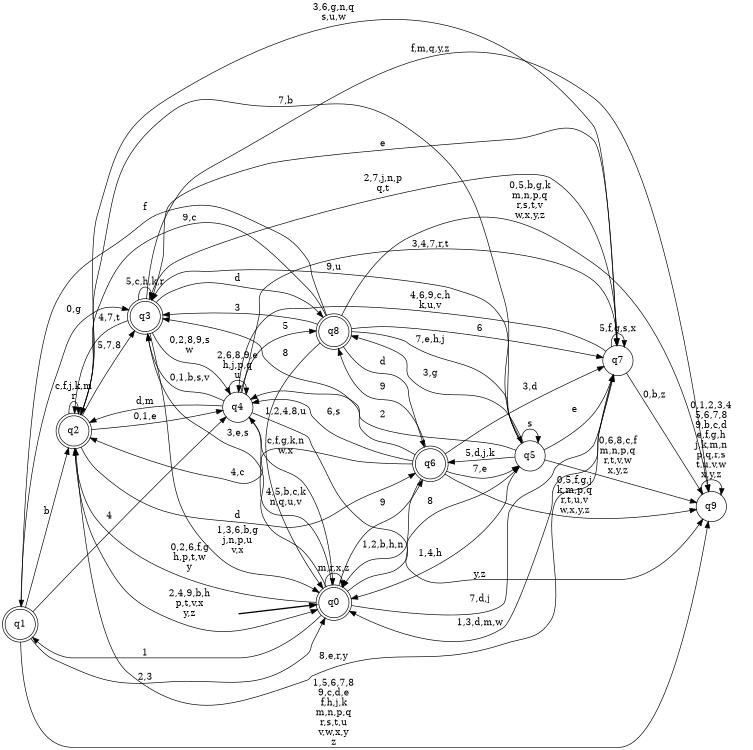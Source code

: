 digraph BlueStar {
__start0 [style = invis, shape = none, label = "", width = 0, height = 0];

rankdir=LR;
size="8,5";

s0 [style="rounded,filled", color="black", fillcolor="white" shape="doublecircle", label="q0"];
s1 [style="rounded,filled", color="black", fillcolor="white" shape="doublecircle", label="q1"];
s2 [style="rounded,filled", color="black", fillcolor="white" shape="doublecircle", label="q2"];
s3 [style="rounded,filled", color="black", fillcolor="white" shape="doublecircle", label="q3"];
s4 [style="filled", color="black", fillcolor="white" shape="circle", label="q4"];
s5 [style="filled", color="black", fillcolor="white" shape="circle", label="q5"];
s6 [style="rounded,filled", color="black", fillcolor="white" shape="doublecircle", label="q6"];
s7 [style="filled", color="black", fillcolor="white" shape="circle", label="q7"];
s8 [style="rounded,filled", color="black", fillcolor="white" shape="doublecircle", label="q8"];
s9 [style="filled", color="black", fillcolor="white" shape="circle", label="q9"];
subgraph cluster_main { 
	graph [pad=".75", ranksep="0.15", nodesep="0.15"];
	 style=invis; 
	__start0 -> s0 [penwidth=2];
}
s0 -> s0 [label="m,r,x,z"];
s0 -> s1 [label="1"];
s0 -> s2 [label="0,2,6,f,g\nh,p,t,w\ny"];
s0 -> s3 [label="3,e,s"];
s0 -> s4 [label="4,5,b,c,k\nn,q,u,v"];
s0 -> s5 [label="8"];
s0 -> s6 [label="9"];
s0 -> s7 [label="7,d,j"];
s1 -> s0 [label="2,3"];
s1 -> s2 [label="b"];
s1 -> s3 [label="0,g"];
s1 -> s4 [label="4"];
s1 -> s9 [label="1,5,6,7,8\n9,c,d,e\nf,h,j,k\nm,n,p,q\nr,s,t,u\nv,w,x,y\nz"];
s2 -> s0 [label="2,4,9,b,h\np,t,v,x\ny,z"];
s2 -> s2 [label="c,f,j,k,m\nr"];
s2 -> s3 [label="5,7,8"];
s2 -> s4 [label="0,1,e"];
s2 -> s6 [label="d"];
s2 -> s7 [label="3,6,g,n,q\ns,u,w"];
s3 -> s0 [label="1,3,6,b,g\nj,n,p,u\nv,x"];
s3 -> s2 [label="4,7,t"];
s3 -> s3 [label="5,c,h,k,r"];
s3 -> s4 [label="0,2,8,9,s\nw"];
s3 -> s7 [label="e"];
s3 -> s8 [label="d"];
s3 -> s9 [label="f,m,q,y,z"];
s4 -> s0 [label="c,f,g,k,n\nw,x"];
s4 -> s2 [label="d,m"];
s4 -> s3 [label="0,1,b,s,v"];
s4 -> s4 [label="2,6,8,9,e\nh,j,p,q\nu"];
s4 -> s7 [label="3,4,7,r,t"];
s4 -> s8 [label="5"];
s4 -> s9 [label="y,z"];
s5 -> s0 [label="1,4,h"];
s5 -> s2 [label="7,b"];
s5 -> s3 [label="9,u"];
s5 -> s4 [label="2"];
s5 -> s5 [label="s"];
s5 -> s6 [label="5,d,j,k"];
s5 -> s7 [label="e"];
s5 -> s8 [label="3,g"];
s5 -> s9 [label="0,6,8,c,f\nm,n,p,q\nr,t,v,w\nx,y,z"];
s6 -> s0 [label="1,2,b,h,n"];
s6 -> s2 [label="4,c"];
s6 -> s3 [label="8"];
s6 -> s4 [label="6,s"];
s6 -> s5 [label="7,e"];
s6 -> s7 [label="3,d"];
s6 -> s8 [label="9"];
s6 -> s9 [label="0,5,f,g,j\nk,m,p,q\nr,t,u,v\nw,x,y,z"];
s7 -> s0 [label="1,3,d,m,w"];
s7 -> s2 [label="8,e,r,y"];
s7 -> s3 [label="2,7,j,n,p\nq,t"];
s7 -> s4 [label="4,6,9,c,h\nk,u,v"];
s7 -> s7 [label="5,f,g,s,x"];
s7 -> s9 [label="0,b,z"];
s8 -> s0 [label="1,2,4,8,u"];
s8 -> s1 [label="f"];
s8 -> s2 [label="9,c"];
s8 -> s3 [label="3"];
s8 -> s5 [label="7,e,h,j"];
s8 -> s6 [label="d"];
s8 -> s7 [label="6"];
s8 -> s9 [label="0,5,b,g,k\nm,n,p,q\nr,s,t,v\nw,x,y,z"];
s9 -> s9 [label="0,1,2,3,4\n5,6,7,8\n9,b,c,d\ne,f,g,h\nj,k,m,n\np,q,r,s\nt,u,v,w\nx,y,z"];

}
